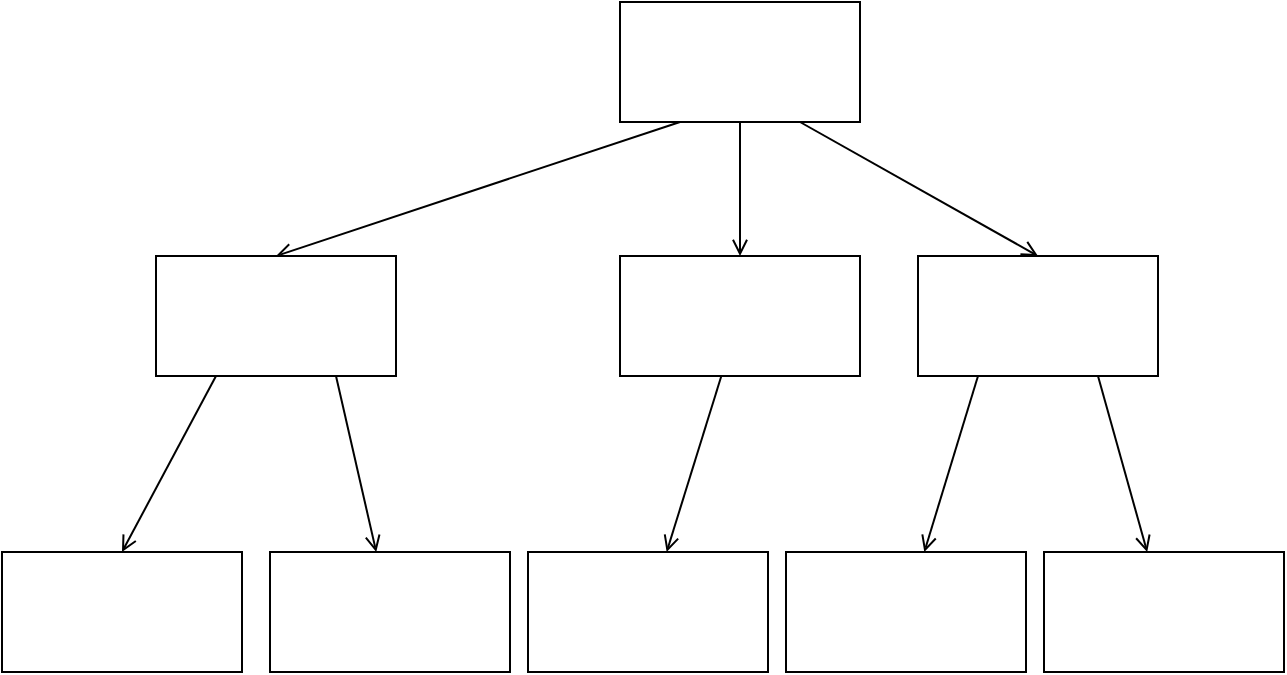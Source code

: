 <mxfile version="21.1.0" type="github">
  <diagram name="Page-1" id="o6Rv-cbxd2NCU8qQrmzL">
    <mxGraphModel dx="936" dy="502" grid="0" gridSize="10" guides="1" tooltips="1" connect="1" arrows="1" fold="1" page="1" pageScale="1" pageWidth="827" pageHeight="1169" math="0" shadow="0">
      <root>
        <mxCell id="0" />
        <mxCell id="1" parent="0" />
        <mxCell id="4kUaeSOFEPkbfbRjqkmr-5" style="edgeStyle=orthogonalEdgeStyle;rounded=0;orthogonalLoop=1;jettySize=auto;html=1;exitX=0.5;exitY=1;exitDx=0;exitDy=0;endArrow=open;endFill=0;" edge="1" parent="1" source="4kUaeSOFEPkbfbRjqkmr-1" target="4kUaeSOFEPkbfbRjqkmr-3">
          <mxGeometry relative="1" as="geometry" />
        </mxCell>
        <mxCell id="4kUaeSOFEPkbfbRjqkmr-6" style="rounded=0;orthogonalLoop=1;jettySize=auto;html=1;exitX=0.25;exitY=1;exitDx=0;exitDy=0;endArrow=open;endFill=0;entryX=0.5;entryY=0;entryDx=0;entryDy=0;" edge="1" parent="1" source="4kUaeSOFEPkbfbRjqkmr-1" target="4kUaeSOFEPkbfbRjqkmr-2">
          <mxGeometry relative="1" as="geometry" />
        </mxCell>
        <mxCell id="4kUaeSOFEPkbfbRjqkmr-7" style="rounded=0;orthogonalLoop=1;jettySize=auto;html=1;exitX=0.75;exitY=1;exitDx=0;exitDy=0;entryX=0.5;entryY=0;entryDx=0;entryDy=0;endArrow=open;endFill=0;" edge="1" parent="1" source="4kUaeSOFEPkbfbRjqkmr-1" target="4kUaeSOFEPkbfbRjqkmr-4">
          <mxGeometry relative="1" as="geometry" />
        </mxCell>
        <mxCell id="4kUaeSOFEPkbfbRjqkmr-1" value="" style="rounded=0;whiteSpace=wrap;html=1;" vertex="1" parent="1">
          <mxGeometry x="324" y="72" width="120" height="60" as="geometry" />
        </mxCell>
        <mxCell id="4kUaeSOFEPkbfbRjqkmr-13" style="rounded=0;orthogonalLoop=1;jettySize=auto;html=1;exitX=0.25;exitY=1;exitDx=0;exitDy=0;entryX=0.5;entryY=0;entryDx=0;entryDy=0;endArrow=open;endFill=0;" edge="1" parent="1" source="4kUaeSOFEPkbfbRjqkmr-2" target="4kUaeSOFEPkbfbRjqkmr-8">
          <mxGeometry relative="1" as="geometry" />
        </mxCell>
        <mxCell id="4kUaeSOFEPkbfbRjqkmr-14" style="rounded=0;orthogonalLoop=1;jettySize=auto;html=1;exitX=0.75;exitY=1;exitDx=0;exitDy=0;endArrow=open;endFill=0;" edge="1" parent="1" source="4kUaeSOFEPkbfbRjqkmr-2" target="4kUaeSOFEPkbfbRjqkmr-9">
          <mxGeometry relative="1" as="geometry" />
        </mxCell>
        <mxCell id="4kUaeSOFEPkbfbRjqkmr-2" value="" style="rounded=0;whiteSpace=wrap;html=1;" vertex="1" parent="1">
          <mxGeometry x="92" y="199" width="120" height="60" as="geometry" />
        </mxCell>
        <mxCell id="4kUaeSOFEPkbfbRjqkmr-15" style="rounded=0;orthogonalLoop=1;jettySize=auto;html=1;endArrow=open;endFill=0;" edge="1" parent="1" source="4kUaeSOFEPkbfbRjqkmr-3" target="4kUaeSOFEPkbfbRjqkmr-10">
          <mxGeometry relative="1" as="geometry" />
        </mxCell>
        <mxCell id="4kUaeSOFEPkbfbRjqkmr-3" value="" style="rounded=0;whiteSpace=wrap;html=1;" vertex="1" parent="1">
          <mxGeometry x="324" y="199" width="120" height="60" as="geometry" />
        </mxCell>
        <mxCell id="4kUaeSOFEPkbfbRjqkmr-16" style="rounded=0;orthogonalLoop=1;jettySize=auto;html=1;exitX=0.25;exitY=1;exitDx=0;exitDy=0;endArrow=open;endFill=0;" edge="1" parent="1" source="4kUaeSOFEPkbfbRjqkmr-4" target="4kUaeSOFEPkbfbRjqkmr-11">
          <mxGeometry relative="1" as="geometry" />
        </mxCell>
        <mxCell id="4kUaeSOFEPkbfbRjqkmr-17" style="rounded=0;orthogonalLoop=1;jettySize=auto;html=1;exitX=0.75;exitY=1;exitDx=0;exitDy=0;endArrow=open;endFill=0;fillColor=#d5e8d4;strokeColor=#000000;" edge="1" parent="1" source="4kUaeSOFEPkbfbRjqkmr-4" target="4kUaeSOFEPkbfbRjqkmr-12">
          <mxGeometry relative="1" as="geometry" />
        </mxCell>
        <mxCell id="4kUaeSOFEPkbfbRjqkmr-4" value="" style="rounded=0;whiteSpace=wrap;html=1;" vertex="1" parent="1">
          <mxGeometry x="473" y="199" width="120" height="60" as="geometry" />
        </mxCell>
        <mxCell id="4kUaeSOFEPkbfbRjqkmr-8" value="" style="rounded=0;whiteSpace=wrap;html=1;" vertex="1" parent="1">
          <mxGeometry x="15" y="347" width="120" height="60" as="geometry" />
        </mxCell>
        <mxCell id="4kUaeSOFEPkbfbRjqkmr-9" value="" style="rounded=0;whiteSpace=wrap;html=1;" vertex="1" parent="1">
          <mxGeometry x="149" y="347" width="120" height="60" as="geometry" />
        </mxCell>
        <mxCell id="4kUaeSOFEPkbfbRjqkmr-10" value="" style="rounded=0;whiteSpace=wrap;html=1;" vertex="1" parent="1">
          <mxGeometry x="278" y="347" width="120" height="60" as="geometry" />
        </mxCell>
        <mxCell id="4kUaeSOFEPkbfbRjqkmr-11" value="" style="rounded=0;whiteSpace=wrap;html=1;" vertex="1" parent="1">
          <mxGeometry x="407" y="347" width="120" height="60" as="geometry" />
        </mxCell>
        <mxCell id="4kUaeSOFEPkbfbRjqkmr-12" value="" style="rounded=0;whiteSpace=wrap;html=1;" vertex="1" parent="1">
          <mxGeometry x="536" y="347" width="120" height="60" as="geometry" />
        </mxCell>
      </root>
    </mxGraphModel>
  </diagram>
</mxfile>

